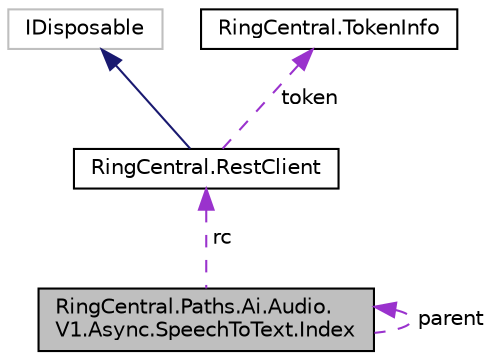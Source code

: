 digraph "RingCentral.Paths.Ai.Audio.V1.Async.SpeechToText.Index"
{
 // LATEX_PDF_SIZE
  edge [fontname="Helvetica",fontsize="10",labelfontname="Helvetica",labelfontsize="10"];
  node [fontname="Helvetica",fontsize="10",shape=record];
  Node1 [label="RingCentral.Paths.Ai.Audio.\lV1.Async.SpeechToText.Index",height=0.2,width=0.4,color="black", fillcolor="grey75", style="filled", fontcolor="black",tooltip=" "];
  Node2 -> Node1 [dir="back",color="darkorchid3",fontsize="10",style="dashed",label=" rc" ];
  Node2 [label="RingCentral.RestClient",height=0.2,width=0.4,color="black", fillcolor="white", style="filled",URL="$classRingCentral_1_1RestClient.html",tooltip=" "];
  Node3 -> Node2 [dir="back",color="midnightblue",fontsize="10",style="solid"];
  Node3 [label="IDisposable",height=0.2,width=0.4,color="grey75", fillcolor="white", style="filled",tooltip=" "];
  Node4 -> Node2 [dir="back",color="darkorchid3",fontsize="10",style="dashed",label=" token" ];
  Node4 [label="RingCentral.TokenInfo",height=0.2,width=0.4,color="black", fillcolor="white", style="filled",URL="$classRingCentral_1_1TokenInfo.html",tooltip=" "];
  Node1 -> Node1 [dir="back",color="darkorchid3",fontsize="10",style="dashed",label=" parent" ];
}
